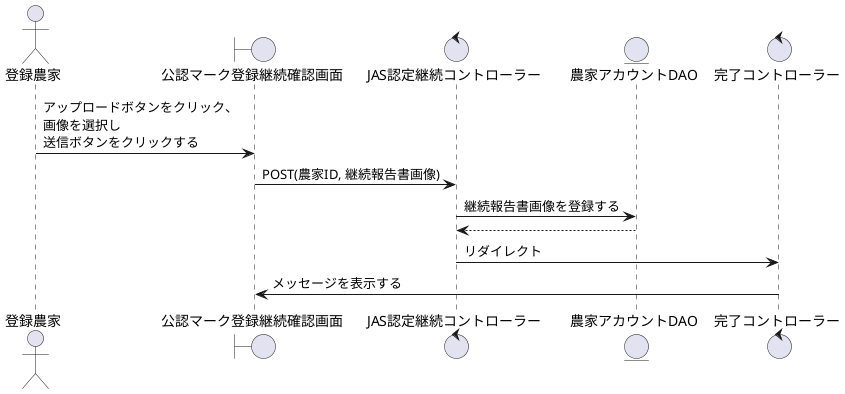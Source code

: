 @startuml JAS認定審査表示

actor    "登録農家" as act
boundary "公認マーク登録継続確認画面" as JAS_s
control  "JAS認定継続コントローラー" as b_c
entity   "農家アカウントDAO" as Farmer_DAO
control  "完了コントローラー" as completion_c

'-------------------------------------------------------------------------------------------

act -> JAS_s : アップロードボタンをクリック、\n画像を選択し\n送信ボタンをクリックする
JAS_s -> b_c : POST(農家ID, 継続報告書画像)
b_c -> Farmer_DAO : 継続報告書画像を登録する
b_c <-- Farmer_DAO :
b_c -> completion_c : リダイレクト
completion_c -> JAS_s : メッセージを表示する

@enduml
